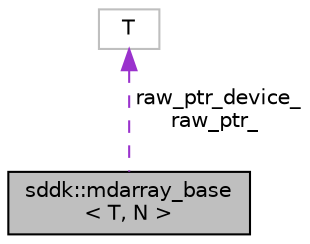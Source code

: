 digraph "sddk::mdarray_base&lt; T, N &gt;"
{
 // INTERACTIVE_SVG=YES
  edge [fontname="Helvetica",fontsize="10",labelfontname="Helvetica",labelfontsize="10"];
  node [fontname="Helvetica",fontsize="10",shape=record];
  Node1 [label="sddk::mdarray_base\l\< T, N \>",height=0.2,width=0.4,color="black", fillcolor="grey75", style="filled", fontcolor="black"];
  Node2 -> Node1 [dir="back",color="darkorchid3",fontsize="10",style="dashed",label=" raw_ptr_device_\nraw_ptr_" ,fontname="Helvetica"];
  Node2 [label="T",height=0.2,width=0.4,color="grey75", fillcolor="white", style="filled"];
}
